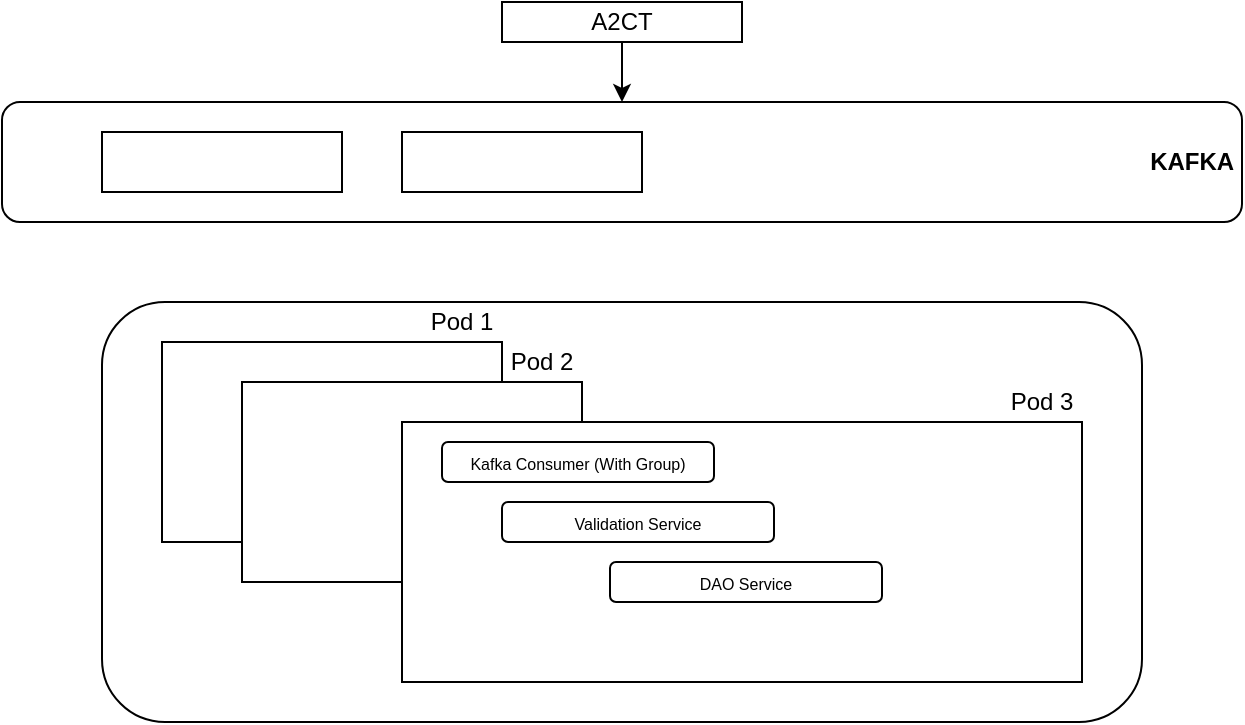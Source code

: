 <mxfile version="14.1.2" type="github">
  <diagram id="Upb9YwU80NbwUcUxDpR-" name="Page-1">
    <mxGraphModel dx="782" dy="441" grid="1" gridSize="10" guides="1" tooltips="1" connect="1" arrows="1" fold="1" page="1" pageScale="1" pageWidth="827" pageHeight="1169" math="0" shadow="0">
      <root>
        <mxCell id="0" />
        <mxCell id="1" parent="0" />
        <mxCell id="ZxN5-0mAGQVxzS-nN2jD-5" value="&amp;nbsp; &amp;nbsp; &amp;nbsp; &amp;nbsp; &amp;nbsp; &amp;nbsp; &amp;nbsp; &amp;nbsp; &amp;nbsp; &amp;nbsp; &amp;nbsp; &amp;nbsp; &amp;nbsp; &amp;nbsp; &amp;nbsp; &amp;nbsp; &amp;nbsp; &amp;nbsp; &amp;nbsp; &amp;nbsp; &amp;nbsp; &amp;nbsp; &amp;nbsp; &amp;nbsp; &amp;nbsp; &amp;nbsp; &amp;nbsp; &amp;nbsp; &amp;nbsp; &amp;nbsp; &amp;nbsp; &amp;nbsp; &amp;nbsp; &amp;nbsp; &amp;nbsp; &amp;nbsp; &amp;nbsp; &amp;nbsp; &amp;nbsp; &amp;nbsp; &amp;nbsp; &amp;nbsp; &amp;nbsp; &amp;nbsp; &amp;nbsp; &amp;nbsp; &amp;nbsp; &amp;nbsp; &amp;nbsp; &amp;nbsp; &amp;nbsp; &amp;nbsp; &amp;nbsp; &amp;nbsp; &amp;nbsp; &amp;nbsp; &amp;nbsp; &amp;nbsp; &amp;nbsp; &amp;nbsp; &amp;nbsp; &amp;nbsp; &amp;nbsp; &amp;nbsp; &amp;nbsp; &amp;nbsp; &amp;nbsp; &amp;nbsp; &amp;nbsp; &amp;nbsp; &amp;nbsp; &amp;nbsp; &amp;nbsp; &amp;nbsp; &amp;nbsp; &amp;nbsp; &amp;nbsp; &amp;nbsp; &amp;nbsp; &amp;nbsp; &amp;nbsp; &amp;nbsp; &amp;nbsp; &amp;nbsp; &amp;nbsp; &amp;nbsp;&lt;b&gt;KAFKA&lt;/b&gt;" style="rounded=1;whiteSpace=wrap;html=1;" vertex="1" parent="1">
          <mxGeometry x="110" y="60" width="620" height="60" as="geometry" />
        </mxCell>
        <mxCell id="ZxN5-0mAGQVxzS-nN2jD-4" style="edgeStyle=orthogonalEdgeStyle;rounded=0;orthogonalLoop=1;jettySize=auto;html=1;exitX=0.5;exitY=1;exitDx=0;exitDy=0;" edge="1" parent="1" source="ZxN5-0mAGQVxzS-nN2jD-1" target="ZxN5-0mAGQVxzS-nN2jD-5">
          <mxGeometry relative="1" as="geometry">
            <mxPoint x="420" y="60" as="targetPoint" />
          </mxGeometry>
        </mxCell>
        <mxCell id="ZxN5-0mAGQVxzS-nN2jD-1" value="A2CT" style="rounded=0;whiteSpace=wrap;html=1;" vertex="1" parent="1">
          <mxGeometry x="360" y="10" width="120" height="20" as="geometry" />
        </mxCell>
        <mxCell id="ZxN5-0mAGQVxzS-nN2jD-6" value="" style="rounded=0;whiteSpace=wrap;html=1;" vertex="1" parent="1">
          <mxGeometry x="160" y="75" width="120" height="30" as="geometry" />
        </mxCell>
        <mxCell id="ZxN5-0mAGQVxzS-nN2jD-9" value="" style="rounded=0;whiteSpace=wrap;html=1;" vertex="1" parent="1">
          <mxGeometry x="310" y="75" width="120" height="30" as="geometry" />
        </mxCell>
        <mxCell id="ZxN5-0mAGQVxzS-nN2jD-13" value="" style="rounded=1;whiteSpace=wrap;html=1;" vertex="1" parent="1">
          <mxGeometry x="160" y="160" width="520" height="210" as="geometry" />
        </mxCell>
        <mxCell id="ZxN5-0mAGQVxzS-nN2jD-21" value="" style="rounded=0;whiteSpace=wrap;html=1;" vertex="1" parent="1">
          <mxGeometry x="190" y="180" width="170" height="100" as="geometry" />
        </mxCell>
        <mxCell id="ZxN5-0mAGQVxzS-nN2jD-28" value="" style="rounded=0;whiteSpace=wrap;html=1;" vertex="1" parent="1">
          <mxGeometry x="230" y="200" width="170" height="100" as="geometry" />
        </mxCell>
        <mxCell id="ZxN5-0mAGQVxzS-nN2jD-29" value="" style="rounded=0;whiteSpace=wrap;html=1;" vertex="1" parent="1">
          <mxGeometry x="310" y="220" width="340" height="130" as="geometry" />
        </mxCell>
        <mxCell id="ZxN5-0mAGQVxzS-nN2jD-30" value="Pod 1" style="text;html=1;strokeColor=none;fillColor=none;align=center;verticalAlign=middle;whiteSpace=wrap;rounded=0;" vertex="1" parent="1">
          <mxGeometry x="320" y="160" width="40" height="20" as="geometry" />
        </mxCell>
        <mxCell id="ZxN5-0mAGQVxzS-nN2jD-33" value="Pod 2" style="text;html=1;strokeColor=none;fillColor=none;align=center;verticalAlign=middle;whiteSpace=wrap;rounded=0;" vertex="1" parent="1">
          <mxGeometry x="360" y="180" width="40" height="20" as="geometry" />
        </mxCell>
        <mxCell id="ZxN5-0mAGQVxzS-nN2jD-34" value="Pod 3" style="text;html=1;strokeColor=none;fillColor=none;align=center;verticalAlign=middle;whiteSpace=wrap;rounded=0;" vertex="1" parent="1">
          <mxGeometry x="610" y="200" width="40" height="20" as="geometry" />
        </mxCell>
        <mxCell id="ZxN5-0mAGQVxzS-nN2jD-35" value="&lt;font style=&quot;font-size: 8px&quot;&gt;Kafka Consumer (With Group)&lt;/font&gt;" style="rounded=1;whiteSpace=wrap;html=1;" vertex="1" parent="1">
          <mxGeometry x="330" y="230" width="136" height="20" as="geometry" />
        </mxCell>
        <mxCell id="ZxN5-0mAGQVxzS-nN2jD-37" value="&lt;span style=&quot;font-size: 8px&quot;&gt;Validation Service&lt;/span&gt;" style="rounded=1;whiteSpace=wrap;html=1;" vertex="1" parent="1">
          <mxGeometry x="360" y="260" width="136" height="20" as="geometry" />
        </mxCell>
        <mxCell id="ZxN5-0mAGQVxzS-nN2jD-38" value="&lt;span style=&quot;font-size: 8px&quot;&gt;DAO Service&lt;/span&gt;" style="rounded=1;whiteSpace=wrap;html=1;" vertex="1" parent="1">
          <mxGeometry x="414" y="290" width="136" height="20" as="geometry" />
        </mxCell>
      </root>
    </mxGraphModel>
  </diagram>
</mxfile>
